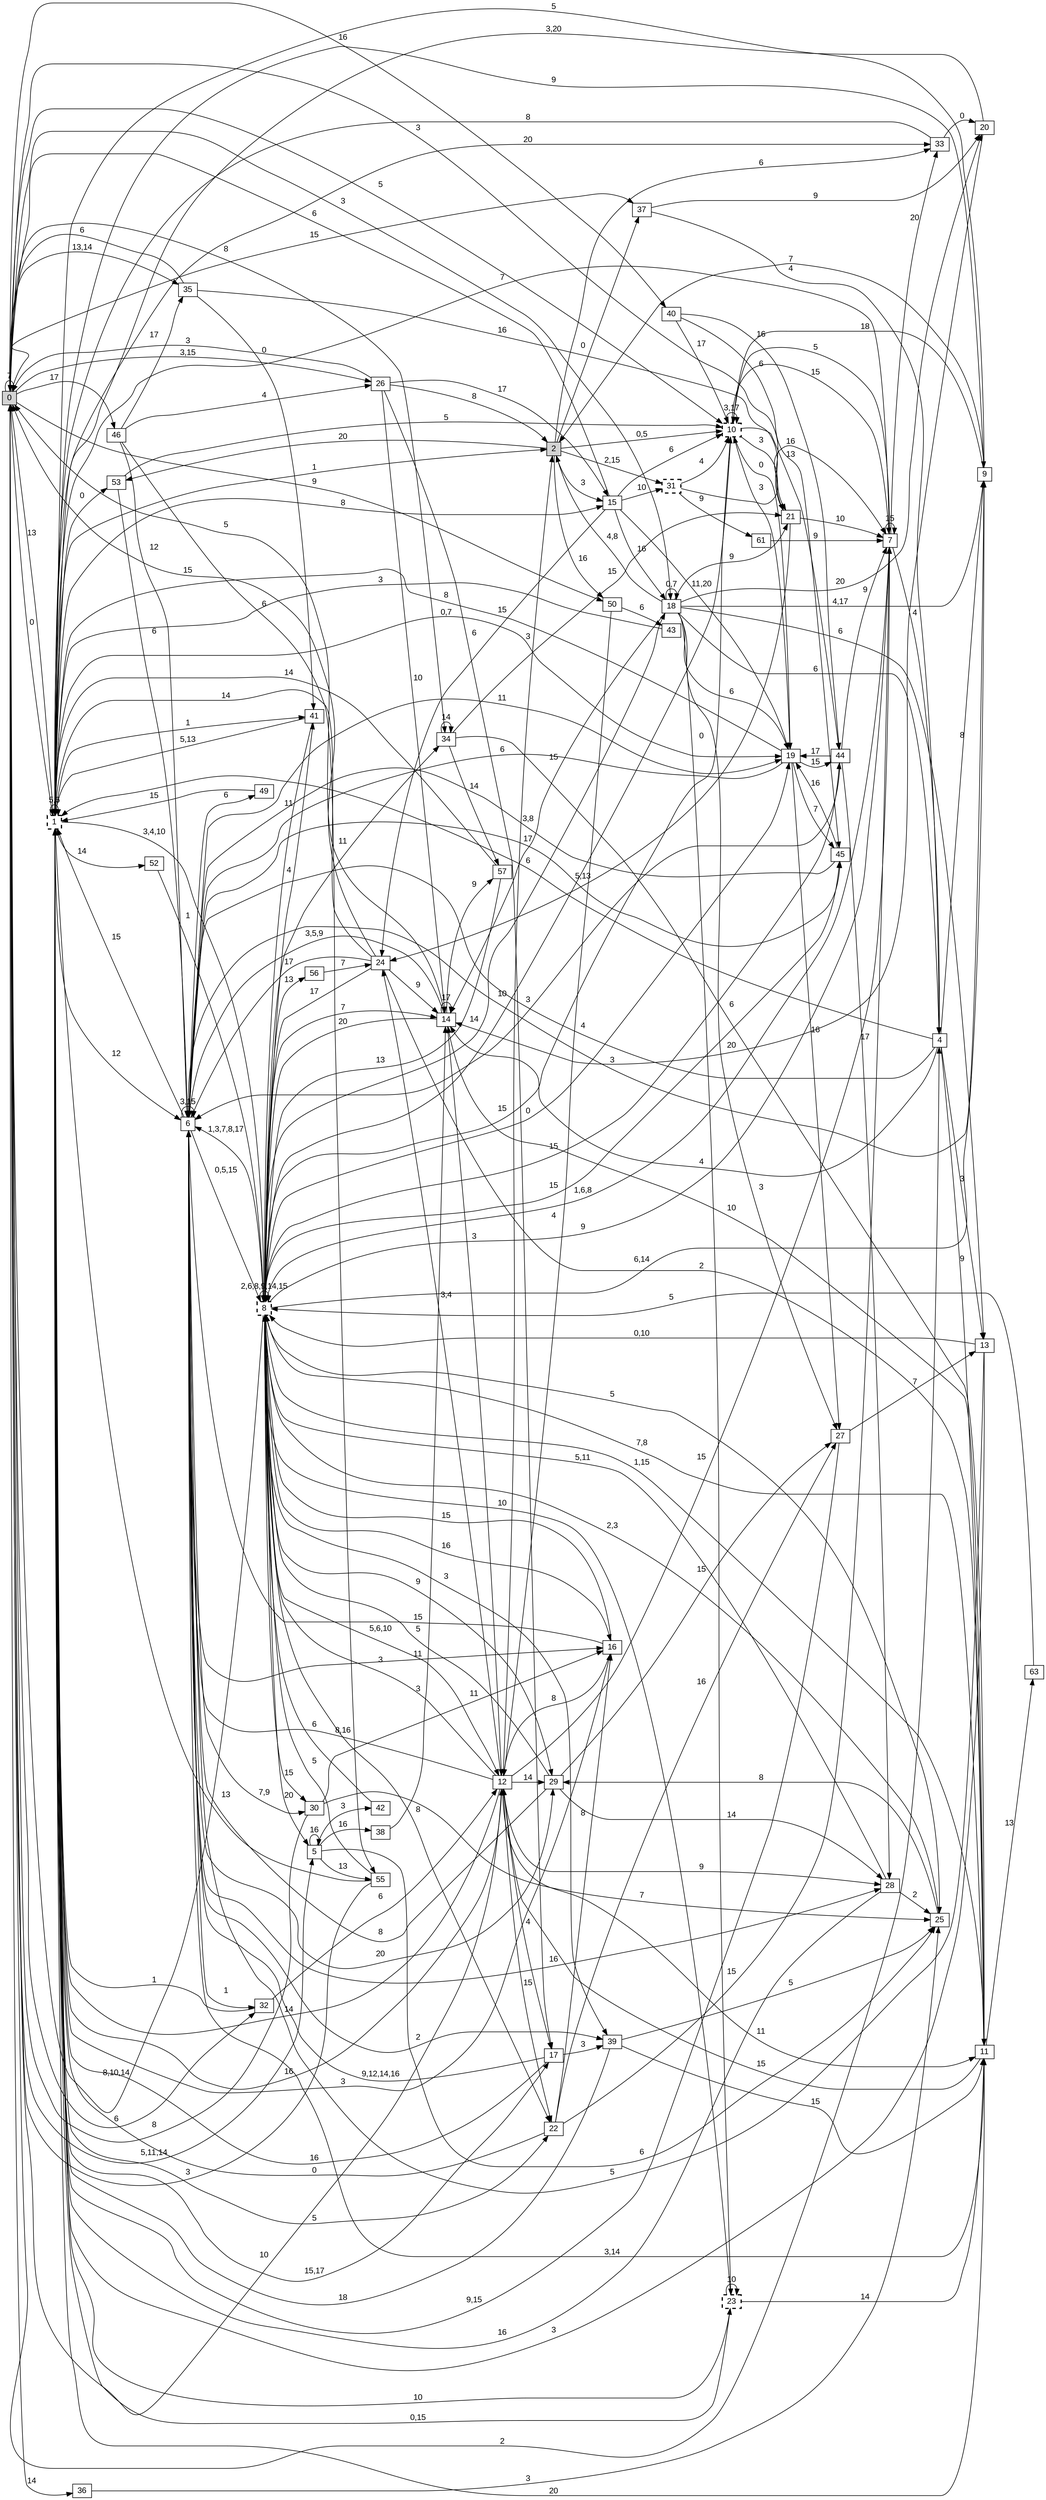digraph "NDFA" {
  rankdir=LR
  node [shape=box width=0.1 height=0.1 fontname=Arial]
  edge [fontname=Arial]
/* Estados */
 s0 [label="0" style="filled"] /* I:1 F:0 D:0 */
 s1 [label="1" style="bold,dashed"] /* I:0 F:1 D:0 */
 s2 [label="2" style="filled"] /* I:1 F:0 D:0 */
 s4 [label="4" ] /* I:0 F:0 D:0 */
 s5 [label="5" ] /* I:0 F:0 D:0 */
 s6 [label="6" ] /* I:0 F:0 D:0 */
 s7 [label="7" ] /* I:0 F:0 D:0 */
 s8 [label="8" style="bold,dashed"] /* I:0 F:1 D:0 */
 s9 [label="9" ] /* I:0 F:0 D:0 */
 s10 [label="10" style="bold,dashed"] /* I:0 F:1 D:0 */
 s11 [label="11" ] /* I:0 F:0 D:0 */
 s12 [label="12" ] /* I:0 F:0 D:0 */
 s13 [label="13" ] /* I:0 F:0 D:0 */
 s14 [label="14" ] /* I:0 F:0 D:0 */
 s15 [label="15" ] /* I:0 F:0 D:0 */
 s16 [label="16" ] /* I:0 F:0 D:0 */
 s17 [label="17" ] /* I:0 F:0 D:0 */
 s18 [label="18" ] /* I:0 F:0 D:0 */
 s19 [label="19" ] /* I:0 F:0 D:0 */
 s20 [label="20" ] /* I:0 F:0 D:0 */
 s21 [label="21" ] /* I:0 F:0 D:0 */
 s22 [label="22" ] /* I:0 F:0 D:0 */
 s23 [label="23" style="bold,dashed"] /* I:0 F:1 D:0 */
 s24 [label="24" ] /* I:0 F:0 D:0 */
 s25 [label="25" ] /* I:0 F:0 D:0 */
 s26 [label="26" ] /* I:0 F:0 D:0 */
 s27 [label="27" ] /* I:0 F:0 D:0 */
 s28 [label="28" ] /* I:0 F:0 D:0 */
 s29 [label="29" ] /* I:0 F:0 D:0 */
 s30 [label="30" ] /* I:0 F:0 D:0 */
 s31 [label="31" style="bold,dashed"] /* I:0 F:1 D:0 */
 s32 [label="32" ] /* I:0 F:0 D:0 */
 s33 [label="33" ] /* I:0 F:0 D:0 */
 s34 [label="34" ] /* I:0 F:0 D:0 */
 s35 [label="35" ] /* I:0 F:0 D:0 */
 s36 [label="36" ] /* I:0 F:0 D:0 */
 s37 [label="37" ] /* I:0 F:0 D:0 */
 s38 [label="38" ] /* I:0 F:0 D:0 */
 s39 [label="39" ] /* I:0 F:0 D:0 */
 s40 [label="40" ] /* I:0 F:0 D:0 */
 s41 [label="41" ] /* I:0 F:0 D:0 */
 s42 [label="42" ] /* I:0 F:0 D:0 */
 s43 [label="43" ] /* I:0 F:0 D:0 */
 s44 [label="44" ] /* I:0 F:0 D:0 */
 s45 [label="45" ] /* I:0 F:0 D:0 */
 s46 [label="46" ] /* I:0 F:0 D:0 */
 s49 [label="49" ] /* I:0 F:0 D:0 */
 s50 [label="50" ] /* I:0 F:0 D:0 */
 s52 [label="52" ] /* I:0 F:0 D:0 */
 s53 [label="53" ] /* I:0 F:0 D:0 */
 s55 [label="55" ] /* I:0 F:0 D:0 */
 s56 [label="56" ] /* I:0 F:0 D:0 */
 s57 [label="57" ] /* I:0 F:0 D:0 */
 s61 [label="61" ] /* I:0 F:0 D:0 */
 s63 [label="63" ] /* I:0 F:0 D:0 */
/* Transiciones */
  s0 -> s0 [label="7"]
  s0 -> s1 [label="0"]
  s0 -> s4 [label="2"]
  s0 -> s5 [label="5,11,14"]
  s0 -> s10 [label="5"]
  s0 -> s18 [label="3"]
  s0 -> s26 [label="3,15"]
  s0 -> s32 [label="6"]
  s0 -> s34 [label="8"]
  s0 -> s35 [label="13,14"]
  s0 -> s36 [label="14"]
  s0 -> s37 [label="15"]
  s0 -> s40 [label="16"]
  s0 -> s46 [label="17"]
  s0 -> s50 [label="9"]
  s1 -> s0 [label="13"]
  s1 -> s1 [label="5,6"]
  s1 -> s2 [label="1"]
  s1 -> s6 [label="12"]
  s1 -> s8 [label="3,4,10"]
  s1 -> s9 [label="9"]
  s1 -> s11 [label="20"]
  s1 -> s12 [label="16"]
  s1 -> s15 [label="8"]
  s1 -> s16 [label="3"]
  s1 -> s17 [label="15,17"]
  s1 -> s19 [label="0,7"]
  s1 -> s22 [label="5"]
  s1 -> s23 [label="0,15"]
  s1 -> s33 [label="20"]
  s1 -> s41 [label="1"]
  s1 -> s52 [label="14"]
  s1 -> s53 [label="0"]
  s2 -> s10 [label="0,5"]
  s2 -> s15 [label="3"]
  s2 -> s31 [label="2,15"]
  s2 -> s33 [label="6"]
  s2 -> s37 [label="0"]
  s2 -> s50 [label="16"]
  s2 -> s53 [label="20"]
  s4 -> s1 [label="6"]
  s4 -> s6 [label="4"]
  s4 -> s9 [label="8"]
  s4 -> s11 [label="9"]
  s4 -> s13 [label="3"]
  s4 -> s14 [label="4"]
  s5 -> s5 [label="16"]
  s5 -> s25 [label="6"]
  s5 -> s38 [label="16"]
  s5 -> s42 [label="3"]
  s5 -> s55 [label="13"]
  s6 -> s1 [label="15"]
  s6 -> s6 [label="3,15"]
  s6 -> s8 [label="0,5,15"]
  s6 -> s16 [label="11"]
  s6 -> s19 [label="11"]
  s6 -> s28 [label="16"]
  s6 -> s29 [label="20"]
  s6 -> s30 [label="7,9"]
  s6 -> s32 [label="1"]
  s6 -> s39 [label="2"]
  s6 -> s45 [label="17"]
  s6 -> s49 [label="6"]
  s7 -> s1 [label="7"]
  s7 -> s4 [label="4"]
  s7 -> s7 [label="15"]
  s7 -> s8 [label="1,6,8"]
  s7 -> s10 [label="5"]
  s7 -> s33 [label="20"]
  s8 -> s0 [label="8,10,14"]
  s8 -> s5 [label="20"]
  s8 -> s6 [label="1,3,7,8,17"]
  s8 -> s7 [label="9"]
  s8 -> s8 [label="2,6,8,9,14,15"]
  s8 -> s9 [label="6,14"]
  s8 -> s10 [label="15"]
  s8 -> s11 [label="1,15"]
  s8 -> s12 [label="5,6,10"]
  s8 -> s14 [label="7"]
  s8 -> s16 [label="16"]
  s8 -> s18 [label="14"]
  s8 -> s19 [label="0"]
  s8 -> s22 [label="8"]
  s8 -> s25 [label="5"]
  s8 -> s29 [label="9"]
  s8 -> s30 [label="15"]
  s8 -> s34 [label="11"]
  s8 -> s39 [label="3"]
  s8 -> s41 [label="4"]
  s8 -> s44 [label="15"]
  s8 -> s45 [label="15"]
  s8 -> s56 [label="13"]
  s9 -> s1 [label="5"]
  s9 -> s2 [label="7"]
  s9 -> s6 [label="3"]
  s9 -> s10 [label="18"]
  s10 -> s7 [label="15"]
  s10 -> s8 [label="10"]
  s10 -> s10 [label="3,17"]
  s10 -> s19 [label="0"]
  s10 -> s21 [label="3"]
  s10 -> s44 [label="13"]
  s11 -> s6 [label="3,14"]
  s11 -> s8 [label="7,8"]
  s11 -> s12 [label="15"]
  s11 -> s14 [label="10"]
  s11 -> s63 [label="13"]
  s12 -> s0 [label="10"]
  s12 -> s1 [label="14"]
  s12 -> s2 [label="3"]
  s12 -> s6 [label="8,16"]
  s12 -> s7 [label="15"]
  s12 -> s8 [label="3"]
  s12 -> s11 [label="11"]
  s12 -> s17 [label="4"]
  s12 -> s22 [label="15"]
  s12 -> s24 [label="3,4"]
  s12 -> s28 [label="9"]
  s12 -> s29 [label="14"]
  s13 -> s1 [label="3"]
  s13 -> s6 [label="5"]
  s13 -> s8 [label="0,10"]
  s14 -> s0 [label="5"]
  s14 -> s6 [label="3,5,9"]
  s14 -> s8 [label="20"]
  s14 -> s12 [label="3"]
  s14 -> s14 [label="17"]
  s14 -> s57 [label="9"]
  s15 -> s0 [label="6"]
  s15 -> s10 [label="6"]
  s15 -> s18 [label="16"]
  s15 -> s19 [label="11,20"]
  s15 -> s24 [label="15"]
  s15 -> s31 [label="10"]
  s16 -> s6 [label="15"]
  s16 -> s8 [label="15"]
  s16 -> s12 [label="8"]
  s17 -> s1 [label="16"]
  s17 -> s6 [label="9,12,14,16"]
  s17 -> s39 [label="3"]
  s18 -> s2 [label="4,8"]
  s18 -> s4 [label="6"]
  s18 -> s9 [label="4,17"]
  s18 -> s13 [label="6"]
  s18 -> s14 [label="15"]
  s18 -> s18 [label="0,7"]
  s18 -> s19 [label="6"]
  s18 -> s20 [label="20"]
  s18 -> s21 [label="9"]
  s18 -> s23 [label="0"]
  s18 -> s27 [label="3"]
  s19 -> s1 [label="8"]
  s19 -> s6 [label="6"]
  s19 -> s10 [label="3"]
  s19 -> s27 [label="16"]
  s19 -> s44 [label="15"]
  s19 -> s45 [label="7"]
  s20 -> s1 [label="3,20"]
  s20 -> s14 [label="20"]
  s21 -> s0 [label="3"]
  s21 -> s7 [label="10"]
  s21 -> s24 [label="5,13"]
  s22 -> s1 [label="0"]
  s22 -> s7 [label="15"]
  s22 -> s16 [label="8"]
  s22 -> s27 [label="16"]
  s23 -> s1 [label="10"]
  s23 -> s8 [label="10"]
  s23 -> s11 [label="14"]
  s23 -> s23 [label="10"]
  s24 -> s0 [label="15"]
  s24 -> s1 [label="14"]
  s24 -> s6 [label="17"]
  s24 -> s8 [label="17"]
  s24 -> s11 [label="2"]
  s24 -> s14 [label="9"]
  s25 -> s8 [label="2,3"]
  s25 -> s29 [label="8"]
  s26 -> s0 [label="3"]
  s26 -> s2 [label="8"]
  s26 -> s14 [label="10"]
  s26 -> s15 [label="17"]
  s26 -> s17 [label="6"]
  s27 -> s1 [label="9,15"]
  s27 -> s13 [label="7"]
  s28 -> s1 [label="16"]
  s28 -> s8 [label="5,11"]
  s28 -> s25 [label="2"]
  s29 -> s6 [label="8"]
  s29 -> s8 [label="5"]
  s29 -> s27 [label="15"]
  s29 -> s28 [label="14"]
  s30 -> s0 [label="8"]
  s30 -> s16 [label="11"]
  s30 -> s25 [label="7"]
  s31 -> s7 [label="16"]
  s31 -> s10 [label="4"]
  s31 -> s61 [label="9"]
  s32 -> s1 [label="1"]
  s32 -> s12 [label="6"]
  s33 -> s1 [label="8"]
  s33 -> s20 [label="0"]
  s34 -> s11 [label="6"]
  s34 -> s21 [label="15"]
  s34 -> s34 [label="14"]
  s34 -> s57 [label="14"]
  s35 -> s0 [label="6"]
  s35 -> s21 [label="16"]
  s35 -> s41 [label="0"]
  s36 -> s25 [label="3"]
  s37 -> s4 [label="4"]
  s37 -> s20 [label="9"]
  s38 -> s14 [label="3"]
  s39 -> s1 [label="18"]
  s39 -> s11 [label="15"]
  s39 -> s25 [label="5"]
  s40 -> s10 [label="17"]
  s40 -> s44 [label="16"]
  s40 -> s45 [label="6"]
  s41 -> s1 [label="5,13"]
  s41 -> s8 [label="11"]
  s42 -> s8 [label="6"]
  s43 -> s1 [label="3"]
  s44 -> s6 [label="3"]
  s44 -> s7 [label="9"]
  s44 -> s19 [label="17"]
  s44 -> s28 [label="17"]
  s45 -> s6 [label="3,8"]
  s45 -> s19 [label="16"]
  s46 -> s6 [label="12"]
  s46 -> s26 [label="4"]
  s46 -> s35 [label="17"]
  s46 -> s55 [label="6"]
  s49 -> s1 [label="15"]
  s50 -> s12 [label="4"]
  s50 -> s43 [label="6"]
  s52 -> s8 [label="1"]
  s53 -> s6 [label="6"]
  s53 -> s10 [label="5"]
  s55 -> s0 [label="3"]
  s55 -> s1 [label="13"]
  s55 -> s8 [label="5"]
  s56 -> s24 [label="7"]
  s57 -> s1 [label="14"]
  s57 -> s8 [label="13"]
  s61 -> s7 [label="9"]
  s63 -> s8 [label="5"]
}

